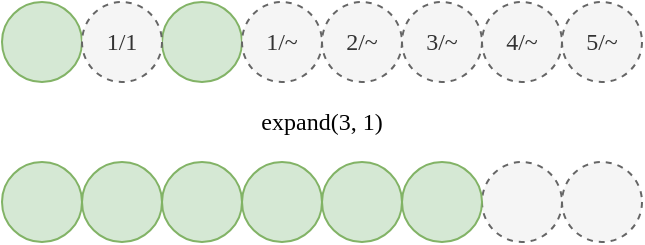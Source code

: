 <mxfile>
    <diagram id="UwfBIbU5wiTmcbyxp8_c" name="Page-1">
        <mxGraphModel dx="848" dy="621" grid="1" gridSize="10" guides="1" tooltips="1" connect="1" arrows="1" fold="1" page="1" pageScale="1" pageWidth="850" pageHeight="1100" math="0" shadow="0">
            <root>
                <mxCell id="0"/>
                <mxCell id="1" parent="0"/>
                <mxCell id="58" value="" style="ellipse;whiteSpace=wrap;html=1;fillColor=#d5e8d4;strokeColor=#82b366;fontFamily=Lucida Console;" parent="1" vertex="1">
                    <mxGeometry x="80" width="40" height="40" as="geometry"/>
                </mxCell>
                <mxCell id="59" value="1/~" style="ellipse;whiteSpace=wrap;html=1;fillColor=#f5f5f5;fontColor=#333333;strokeColor=#666666;dashed=1;fontFamily=Lucida Console;" parent="1" vertex="1">
                    <mxGeometry x="120" width="40" height="40" as="geometry"/>
                </mxCell>
                <mxCell id="60" value="" style="ellipse;whiteSpace=wrap;html=1;fillColor=#d5e8d4;strokeColor=#82b366;fontFamily=Lucida Console;" parent="1" vertex="1">
                    <mxGeometry width="40" height="40" as="geometry"/>
                </mxCell>
                <mxCell id="61" value="2/~" style="ellipse;whiteSpace=wrap;html=1;fillColor=#f5f5f5;fontColor=#333333;strokeColor=#666666;dashed=1;fontFamily=Lucida Console;" parent="1" vertex="1">
                    <mxGeometry x="160" width="40" height="40" as="geometry"/>
                </mxCell>
                <mxCell id="62" value="3/~" style="ellipse;whiteSpace=wrap;html=1;fillColor=#f5f5f5;fontColor=#333333;strokeColor=#666666;dashed=1;fontFamily=Lucida Console;" parent="1" vertex="1">
                    <mxGeometry x="200" width="40" height="40" as="geometry"/>
                </mxCell>
                <mxCell id="63" value="1/1" style="ellipse;whiteSpace=wrap;html=1;fillColor=#f5f5f5;fontColor=#333333;strokeColor=#666666;dashed=1;fontFamily=Lucida Console;" parent="1" vertex="1">
                    <mxGeometry x="40" width="40" height="40" as="geometry"/>
                </mxCell>
                <mxCell id="64" value="4/~" style="ellipse;whiteSpace=wrap;html=1;fillColor=#f5f5f5;fontColor=#333333;strokeColor=#666666;dashed=1;fontFamily=Lucida Console;" parent="1" vertex="1">
                    <mxGeometry x="240" width="40" height="40" as="geometry"/>
                </mxCell>
                <mxCell id="65" value="" style="ellipse;whiteSpace=wrap;html=1;fillColor=#d5e8d4;strokeColor=#82b366;fontFamily=Lucida Console;" vertex="1" parent="1">
                    <mxGeometry x="80" y="80" width="40" height="40" as="geometry"/>
                </mxCell>
                <mxCell id="67" value="" style="ellipse;whiteSpace=wrap;html=1;fillColor=#d5e8d4;strokeColor=#82b366;fontFamily=Lucida Console;" vertex="1" parent="1">
                    <mxGeometry y="80" width="40" height="40" as="geometry"/>
                </mxCell>
                <mxCell id="71" value="" style="ellipse;whiteSpace=wrap;html=1;fillColor=#f5f5f5;fontColor=#333333;strokeColor=#666666;dashed=1;fontFamily=Lucida Console;" vertex="1" parent="1">
                    <mxGeometry x="240" y="80" width="40" height="40" as="geometry"/>
                </mxCell>
                <mxCell id="72" value="" style="ellipse;whiteSpace=wrap;html=1;fillColor=#d5e8d4;strokeColor=#82b366;fontFamily=Lucida Console;" vertex="1" parent="1">
                    <mxGeometry x="40" y="80" width="40" height="40" as="geometry"/>
                </mxCell>
                <mxCell id="73" value="" style="ellipse;whiteSpace=wrap;html=1;fillColor=#d5e8d4;strokeColor=#82b366;fontFamily=Lucida Console;" vertex="1" parent="1">
                    <mxGeometry x="120" y="80" width="40" height="40" as="geometry"/>
                </mxCell>
                <mxCell id="74" value="" style="ellipse;whiteSpace=wrap;html=1;fillColor=#d5e8d4;strokeColor=#82b366;fontFamily=Lucida Console;" vertex="1" parent="1">
                    <mxGeometry x="160" y="80" width="40" height="40" as="geometry"/>
                </mxCell>
                <mxCell id="76" value="expand(3, 1)" style="rounded=0;whiteSpace=wrap;html=1;fontFamily=Lucida Console;fillColor=none;strokeColor=none;" vertex="1" parent="1">
                    <mxGeometry x="80" y="40" width="160" height="40" as="geometry"/>
                </mxCell>
                <mxCell id="77" value="5/~" style="ellipse;whiteSpace=wrap;html=1;fillColor=#f5f5f5;fontColor=#333333;strokeColor=#666666;dashed=1;fontFamily=Lucida Console;" vertex="1" parent="1">
                    <mxGeometry x="280" width="40" height="40" as="geometry"/>
                </mxCell>
                <mxCell id="78" value="" style="ellipse;whiteSpace=wrap;html=1;fillColor=#f5f5f5;fontColor=#333333;strokeColor=#666666;dashed=1;fontFamily=Lucida Console;" vertex="1" parent="1">
                    <mxGeometry x="280" y="80" width="40" height="40" as="geometry"/>
                </mxCell>
                <mxCell id="79" value="" style="ellipse;whiteSpace=wrap;html=1;fillColor=#d5e8d4;strokeColor=#82b366;fontFamily=Lucida Console;" vertex="1" parent="1">
                    <mxGeometry x="200" y="80" width="40" height="40" as="geometry"/>
                </mxCell>
            </root>
        </mxGraphModel>
    </diagram>
</mxfile>